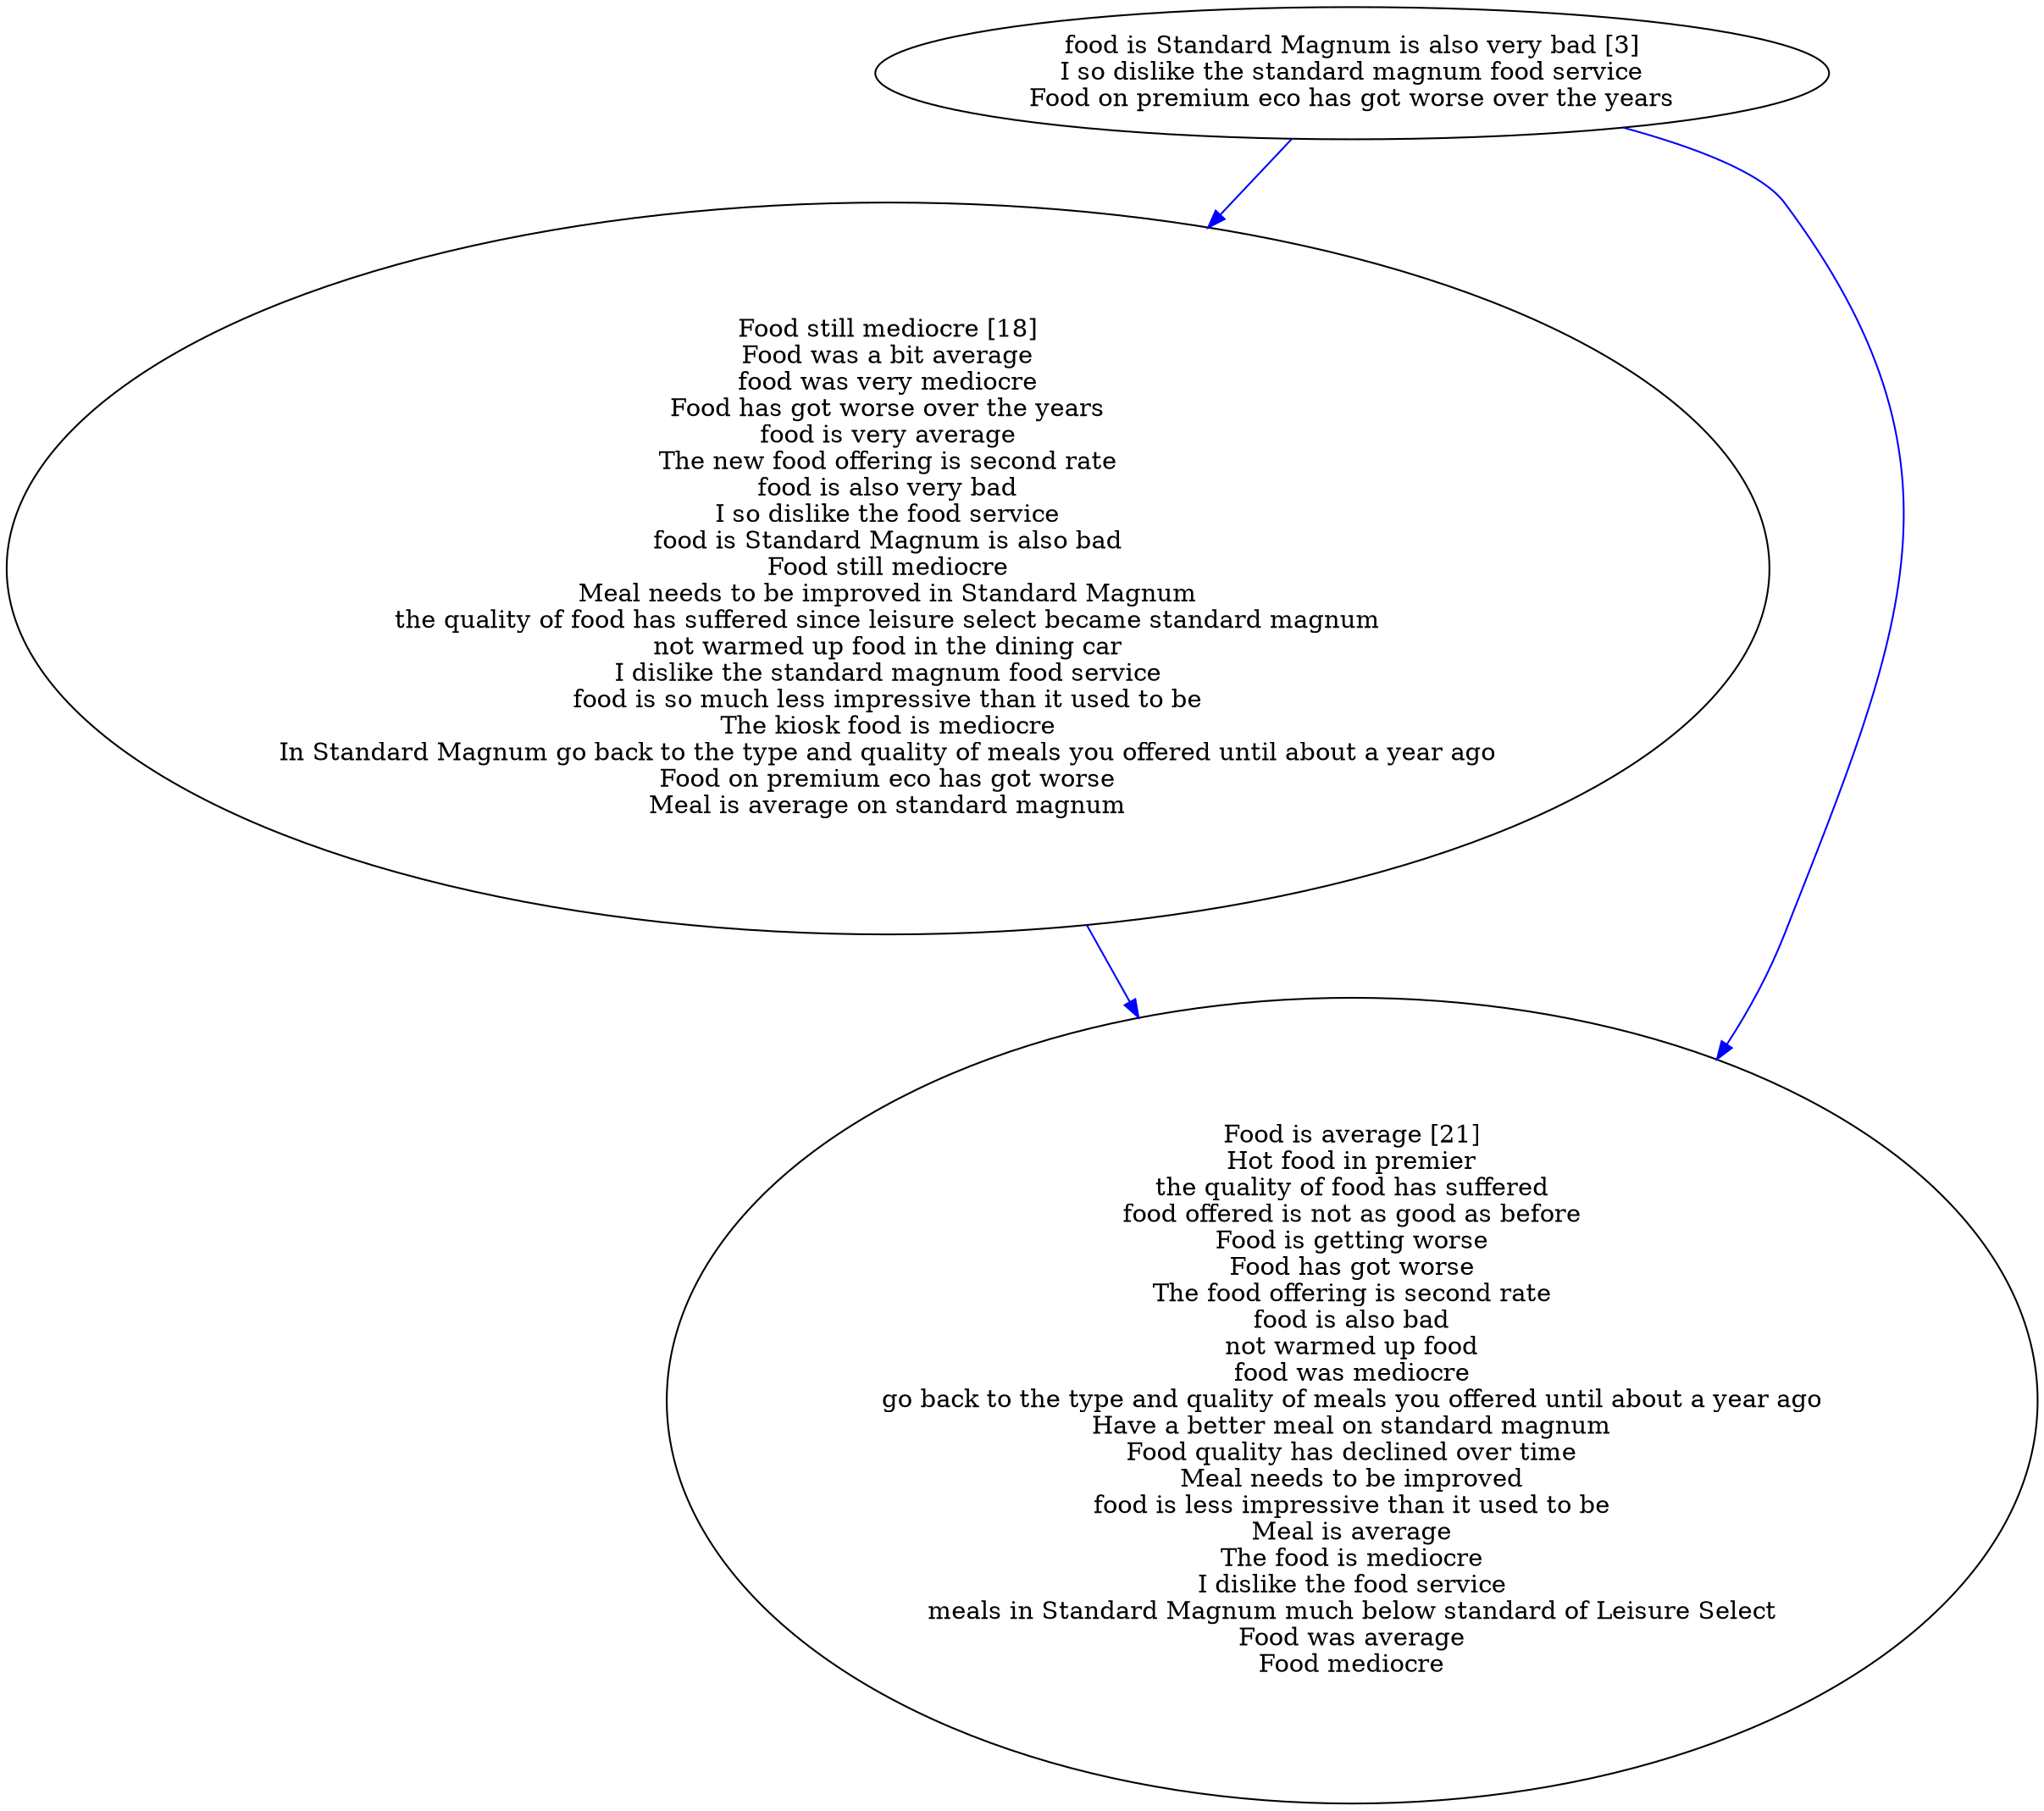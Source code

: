 digraph collapsedGraph {
"food is Standard Magnum is also very bad [3]\nI so dislike the standard magnum food service\nFood on premium eco has got worse over the years""Food still mediocre [18]\nFood was a bit average\nfood was very mediocre\nFood has got worse over the years\nfood is very average\nThe new food offering is second rate\nfood is also very bad\nI so dislike the food service\nfood is Standard Magnum is also bad\nFood still mediocre\nMeal needs to be improved in Standard Magnum\nthe quality of food has suffered since leisure select became standard magnum\nnot warmed up food in the dining car\nI dislike the standard magnum food service\nfood is so much less impressive than it used to be\nThe kiosk food is mediocre\nIn Standard Magnum go back to the type and quality of meals you offered until about a year ago\nFood on premium eco has got worse\nMeal is average on standard magnum""Food is average [21]\nHot food in premier\nthe quality of food has suffered\nfood offered is not as good as before\nFood is getting worse\nFood has got worse\nThe food offering is second rate\nfood is also bad\nnot warmed up food\nfood was mediocre\ngo back to the type and quality of meals you offered until about a year ago\nHave a better meal on standard magnum\nFood quality has declined over time\nMeal needs to be improved\nfood is less impressive than it used to be\nMeal is average\nThe food is mediocre\nI dislike the food service\nmeals in Standard Magnum much below standard of Leisure Select\nFood was average\nFood mediocre""food is Standard Magnum is also very bad [3]\nI so dislike the standard magnum food service\nFood on premium eco has got worse over the years" -> "Food is average [21]\nHot food in premier\nthe quality of food has suffered\nfood offered is not as good as before\nFood is getting worse\nFood has got worse\nThe food offering is second rate\nfood is also bad\nnot warmed up food\nfood was mediocre\ngo back to the type and quality of meals you offered until about a year ago\nHave a better meal on standard magnum\nFood quality has declined over time\nMeal needs to be improved\nfood is less impressive than it used to be\nMeal is average\nThe food is mediocre\nI dislike the food service\nmeals in Standard Magnum much below standard of Leisure Select\nFood was average\nFood mediocre" [color=blue]
"Food still mediocre [18]\nFood was a bit average\nfood was very mediocre\nFood has got worse over the years\nfood is very average\nThe new food offering is second rate\nfood is also very bad\nI so dislike the food service\nfood is Standard Magnum is also bad\nFood still mediocre\nMeal needs to be improved in Standard Magnum\nthe quality of food has suffered since leisure select became standard magnum\nnot warmed up food in the dining car\nI dislike the standard magnum food service\nfood is so much less impressive than it used to be\nThe kiosk food is mediocre\nIn Standard Magnum go back to the type and quality of meals you offered until about a year ago\nFood on premium eco has got worse\nMeal is average on standard magnum" -> "Food is average [21]\nHot food in premier\nthe quality of food has suffered\nfood offered is not as good as before\nFood is getting worse\nFood has got worse\nThe food offering is second rate\nfood is also bad\nnot warmed up food\nfood was mediocre\ngo back to the type and quality of meals you offered until about a year ago\nHave a better meal on standard magnum\nFood quality has declined over time\nMeal needs to be improved\nfood is less impressive than it used to be\nMeal is average\nThe food is mediocre\nI dislike the food service\nmeals in Standard Magnum much below standard of Leisure Select\nFood was average\nFood mediocre" [color=blue]
"food is Standard Magnum is also very bad [3]\nI so dislike the standard magnum food service\nFood on premium eco has got worse over the years" -> "Food still mediocre [18]\nFood was a bit average\nfood was very mediocre\nFood has got worse over the years\nfood is very average\nThe new food offering is second rate\nfood is also very bad\nI so dislike the food service\nfood is Standard Magnum is also bad\nFood still mediocre\nMeal needs to be improved in Standard Magnum\nthe quality of food has suffered since leisure select became standard magnum\nnot warmed up food in the dining car\nI dislike the standard magnum food service\nfood is so much less impressive than it used to be\nThe kiosk food is mediocre\nIn Standard Magnum go back to the type and quality of meals you offered until about a year ago\nFood on premium eco has got worse\nMeal is average on standard magnum" [color=blue]
}